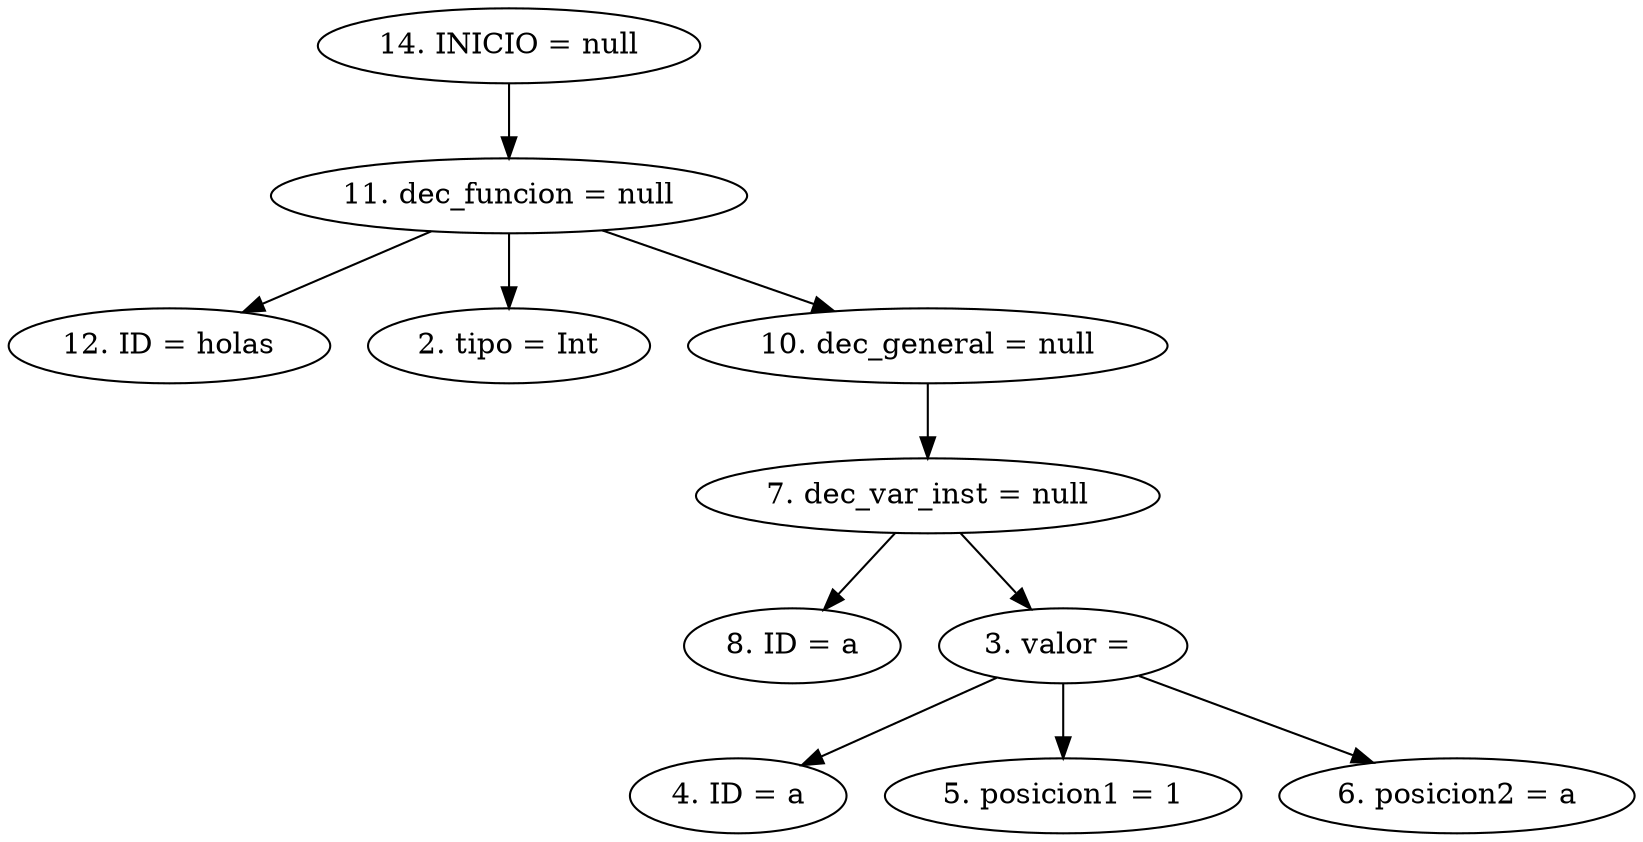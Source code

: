 digraph G {
"14. INICIO = null"->"11. dec_funcion = null"
"11. dec_funcion = null"->"12. ID = holas"
"11. dec_funcion = null"->"2. tipo = Int"
"11. dec_funcion = null"->"10. dec_general = null"
"10. dec_general = null"->"7. dec_var_inst = null"
"7. dec_var_inst = null"->"8. ID = a"
"7. dec_var_inst = null"->"3. valor = "
"3. valor = "->"4. ID = a"
"3. valor = "->"5. posicion1 = 1"
"3. valor = "->"6. posicion2 = a"


}
